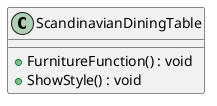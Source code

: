 @startuml
class ScandinavianDiningTable {
    + FurnitureFunction() : void
    + ShowStyle() : void
}
@enduml
